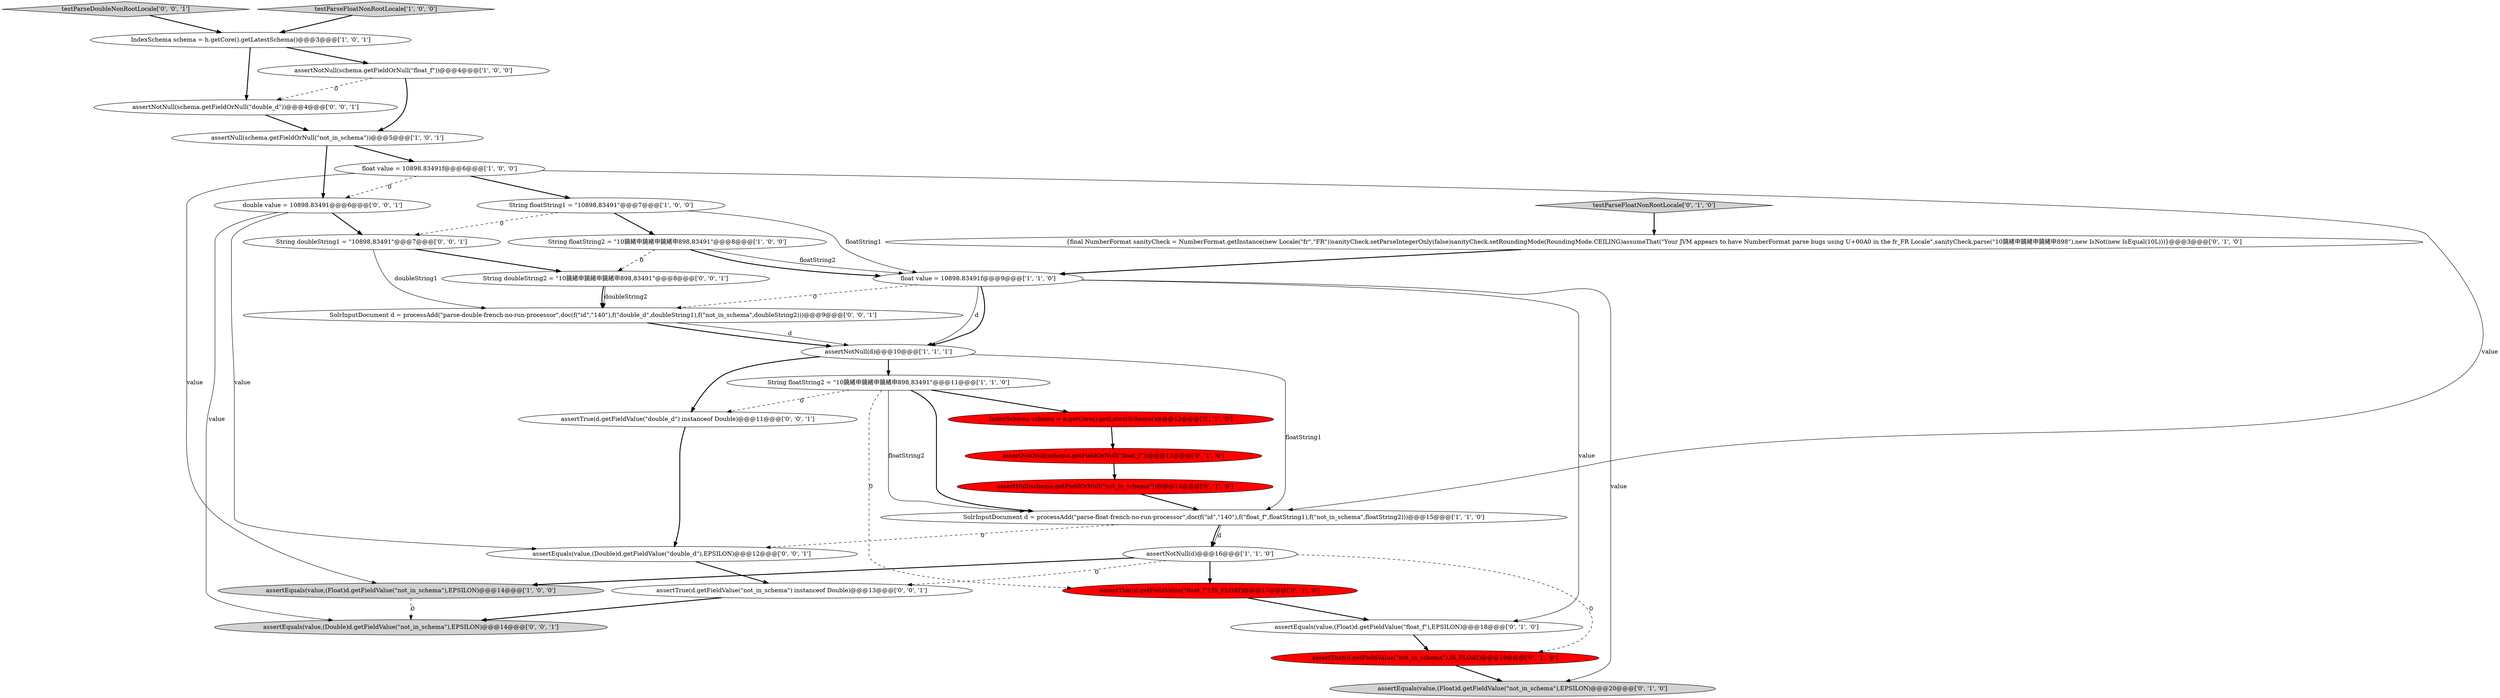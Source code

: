 digraph {
18 [style = filled, label = "testParseFloatNonRootLocale['0', '1', '0']", fillcolor = lightgray, shape = diamond image = "AAA0AAABBB2BBB"];
29 [style = filled, label = "assertNotNull(schema.getFieldOrNull(\"double_d\"))@@@4@@@['0', '0', '1']", fillcolor = white, shape = ellipse image = "AAA0AAABBB3BBB"];
5 [style = filled, label = "assertNotNull(d)@@@16@@@['1', '1', '0']", fillcolor = white, shape = ellipse image = "AAA0AAABBB1BBB"];
10 [style = filled, label = "String floatString2 = \"10鐃緒申鐃緒申鐃緒申898,83491\"@@@11@@@['1', '1', '0']", fillcolor = white, shape = ellipse image = "AAA0AAABBB1BBB"];
21 [style = filled, label = "{final NumberFormat sanityCheck = NumberFormat.getInstance(new Locale(\"fr\",\"FR\"))sanityCheck.setParseIntegerOnly(false)sanityCheck.setRoundingMode(RoundingMode.CEILING)assumeThat(\"Your JVM appears to have NumberFormat parse bugs using U+00A0 in the fr_FR Locale\",sanityCheck.parse(\"10鐃緒申鐃緒申鐃緒申898\"),new IsNot(new IsEqual(10L)))}@@@3@@@['0', '1', '0']", fillcolor = white, shape = ellipse image = "AAA0AAABBB2BBB"];
28 [style = filled, label = "assertTrue(d.getFieldValue(\"not_in_schema\") instanceof Double)@@@13@@@['0', '0', '1']", fillcolor = white, shape = ellipse image = "AAA0AAABBB3BBB"];
11 [style = filled, label = "SolrInputDocument d = processAdd(\"parse-float-french-no-run-processor\",doc(f(\"id\",\"140\"),f(\"float_f\",floatString1),f(\"not_in_schema\",floatString2)))@@@15@@@['1', '1', '0']", fillcolor = white, shape = ellipse image = "AAA0AAABBB1BBB"];
0 [style = filled, label = "float value = 10898.83491f@@@9@@@['1', '1', '0']", fillcolor = white, shape = ellipse image = "AAA0AAABBB1BBB"];
12 [style = filled, label = "float value = 10898.83491f@@@6@@@['1', '0', '0']", fillcolor = white, shape = ellipse image = "AAA0AAABBB1BBB"];
7 [style = filled, label = "String floatString1 = \"10898,83491\"@@@7@@@['1', '0', '0']", fillcolor = white, shape = ellipse image = "AAA0AAABBB1BBB"];
15 [style = filled, label = "assertEquals(value,(Float)d.getFieldValue(\"float_f\"),EPSILON)@@@18@@@['0', '1', '0']", fillcolor = white, shape = ellipse image = "AAA0AAABBB2BBB"];
25 [style = filled, label = "double value = 10898.83491@@@6@@@['0', '0', '1']", fillcolor = white, shape = ellipse image = "AAA0AAABBB3BBB"];
19 [style = filled, label = "assertNotNull(schema.getFieldOrNull(\"float_f\"))@@@13@@@['0', '1', '0']", fillcolor = red, shape = ellipse image = "AAA1AAABBB2BBB"];
16 [style = filled, label = "assertEquals(value,(Float)d.getFieldValue(\"not_in_schema\"),EPSILON)@@@20@@@['0', '1', '0']", fillcolor = lightgray, shape = ellipse image = "AAA0AAABBB2BBB"];
23 [style = filled, label = "String doubleString2 = \"10鐃緒申鐃緒申鐃緒申898,83491\"@@@8@@@['0', '0', '1']", fillcolor = white, shape = ellipse image = "AAA0AAABBB3BBB"];
1 [style = filled, label = "assertEquals(value,(Float)d.getFieldValue(\"not_in_schema\"),EPSILON)@@@14@@@['1', '0', '0']", fillcolor = lightgray, shape = ellipse image = "AAA0AAABBB1BBB"];
31 [style = filled, label = "assertEquals(value,(Double)d.getFieldValue(\"not_in_schema\"),EPSILON)@@@14@@@['0', '0', '1']", fillcolor = lightgray, shape = ellipse image = "AAA0AAABBB3BBB"];
17 [style = filled, label = "IndexSchema schema = h.getCore().getLatestSchema()@@@12@@@['0', '1', '0']", fillcolor = red, shape = ellipse image = "AAA1AAABBB2BBB"];
4 [style = filled, label = "IndexSchema schema = h.getCore().getLatestSchema()@@@3@@@['1', '0', '1']", fillcolor = white, shape = ellipse image = "AAA0AAABBB1BBB"];
26 [style = filled, label = "String doubleString1 = \"10898,83491\"@@@7@@@['0', '0', '1']", fillcolor = white, shape = ellipse image = "AAA0AAABBB3BBB"];
22 [style = filled, label = "testParseDoubleNonRootLocale['0', '0', '1']", fillcolor = lightgray, shape = diamond image = "AAA0AAABBB3BBB"];
3 [style = filled, label = "testParseFloatNonRootLocale['1', '0', '0']", fillcolor = lightgray, shape = diamond image = "AAA0AAABBB1BBB"];
2 [style = filled, label = "assertNull(schema.getFieldOrNull(\"not_in_schema\"))@@@5@@@['1', '0', '1']", fillcolor = white, shape = ellipse image = "AAA0AAABBB1BBB"];
13 [style = filled, label = "assertThat(d.getFieldValue(\"not_in_schema\"),IS_FLOAT)@@@19@@@['0', '1', '0']", fillcolor = red, shape = ellipse image = "AAA1AAABBB2BBB"];
20 [style = filled, label = "assertThat(d.getFieldValue(\"float_f\"),IS_FLOAT)@@@17@@@['0', '1', '0']", fillcolor = red, shape = ellipse image = "AAA1AAABBB2BBB"];
27 [style = filled, label = "SolrInputDocument d = processAdd(\"parse-double-french-no-run-processor\",doc(f(\"id\",\"140\"),f(\"double_d\",doubleString1),f(\"not_in_schema\",doubleString2)))@@@9@@@['0', '0', '1']", fillcolor = white, shape = ellipse image = "AAA0AAABBB3BBB"];
9 [style = filled, label = "String floatString2 = \"10鐃緒申鐃緒申鐃緒申898,83491\"@@@8@@@['1', '0', '0']", fillcolor = white, shape = ellipse image = "AAA0AAABBB1BBB"];
30 [style = filled, label = "assertTrue(d.getFieldValue(\"double_d\") instanceof Double)@@@11@@@['0', '0', '1']", fillcolor = white, shape = ellipse image = "AAA0AAABBB3BBB"];
6 [style = filled, label = "assertNotNull(schema.getFieldOrNull(\"float_f\"))@@@4@@@['1', '0', '0']", fillcolor = white, shape = ellipse image = "AAA0AAABBB1BBB"];
24 [style = filled, label = "assertEquals(value,(Double)d.getFieldValue(\"double_d\"),EPSILON)@@@12@@@['0', '0', '1']", fillcolor = white, shape = ellipse image = "AAA0AAABBB3BBB"];
8 [style = filled, label = "assertNotNull(d)@@@10@@@['1', '1', '1']", fillcolor = white, shape = ellipse image = "AAA0AAABBB1BBB"];
14 [style = filled, label = "assertNull(schema.getFieldOrNull(\"not_in_schema\"))@@@14@@@['0', '1', '0']", fillcolor = red, shape = ellipse image = "AAA1AAABBB2BBB"];
5->13 [style = dashed, label="0"];
8->30 [style = bold, label=""];
24->28 [style = bold, label=""];
8->10 [style = bold, label=""];
30->24 [style = bold, label=""];
12->1 [style = solid, label="value"];
8->11 [style = solid, label="floatString1"];
15->13 [style = bold, label=""];
9->0 [style = bold, label=""];
23->27 [style = solid, label="doubleString2"];
21->0 [style = bold, label=""];
23->27 [style = bold, label=""];
5->20 [style = bold, label=""];
7->0 [style = solid, label="floatString1"];
4->6 [style = bold, label=""];
11->5 [style = solid, label="d"];
25->31 [style = solid, label="value"];
1->31 [style = dashed, label="0"];
28->31 [style = bold, label=""];
10->17 [style = bold, label=""];
4->29 [style = bold, label=""];
0->16 [style = solid, label="value"];
0->27 [style = dashed, label="0"];
9->0 [style = solid, label="floatString2"];
27->8 [style = solid, label="d"];
12->11 [style = solid, label="value"];
3->4 [style = bold, label=""];
17->19 [style = bold, label=""];
12->7 [style = bold, label=""];
13->16 [style = bold, label=""];
2->12 [style = bold, label=""];
9->23 [style = dashed, label="0"];
22->4 [style = bold, label=""];
6->2 [style = bold, label=""];
7->9 [style = bold, label=""];
5->1 [style = bold, label=""];
11->5 [style = bold, label=""];
29->2 [style = bold, label=""];
10->11 [style = solid, label="floatString2"];
6->29 [style = dashed, label="0"];
0->8 [style = solid, label="d"];
19->14 [style = bold, label=""];
12->25 [style = dashed, label="0"];
10->30 [style = dashed, label="0"];
5->28 [style = dashed, label="0"];
26->27 [style = solid, label="doubleString1"];
26->23 [style = bold, label=""];
25->26 [style = bold, label=""];
11->24 [style = dashed, label="0"];
0->8 [style = bold, label=""];
10->20 [style = dashed, label="0"];
18->21 [style = bold, label=""];
7->26 [style = dashed, label="0"];
0->15 [style = solid, label="value"];
2->25 [style = bold, label=""];
20->15 [style = bold, label=""];
14->11 [style = bold, label=""];
25->24 [style = solid, label="value"];
27->8 [style = bold, label=""];
10->11 [style = bold, label=""];
}
